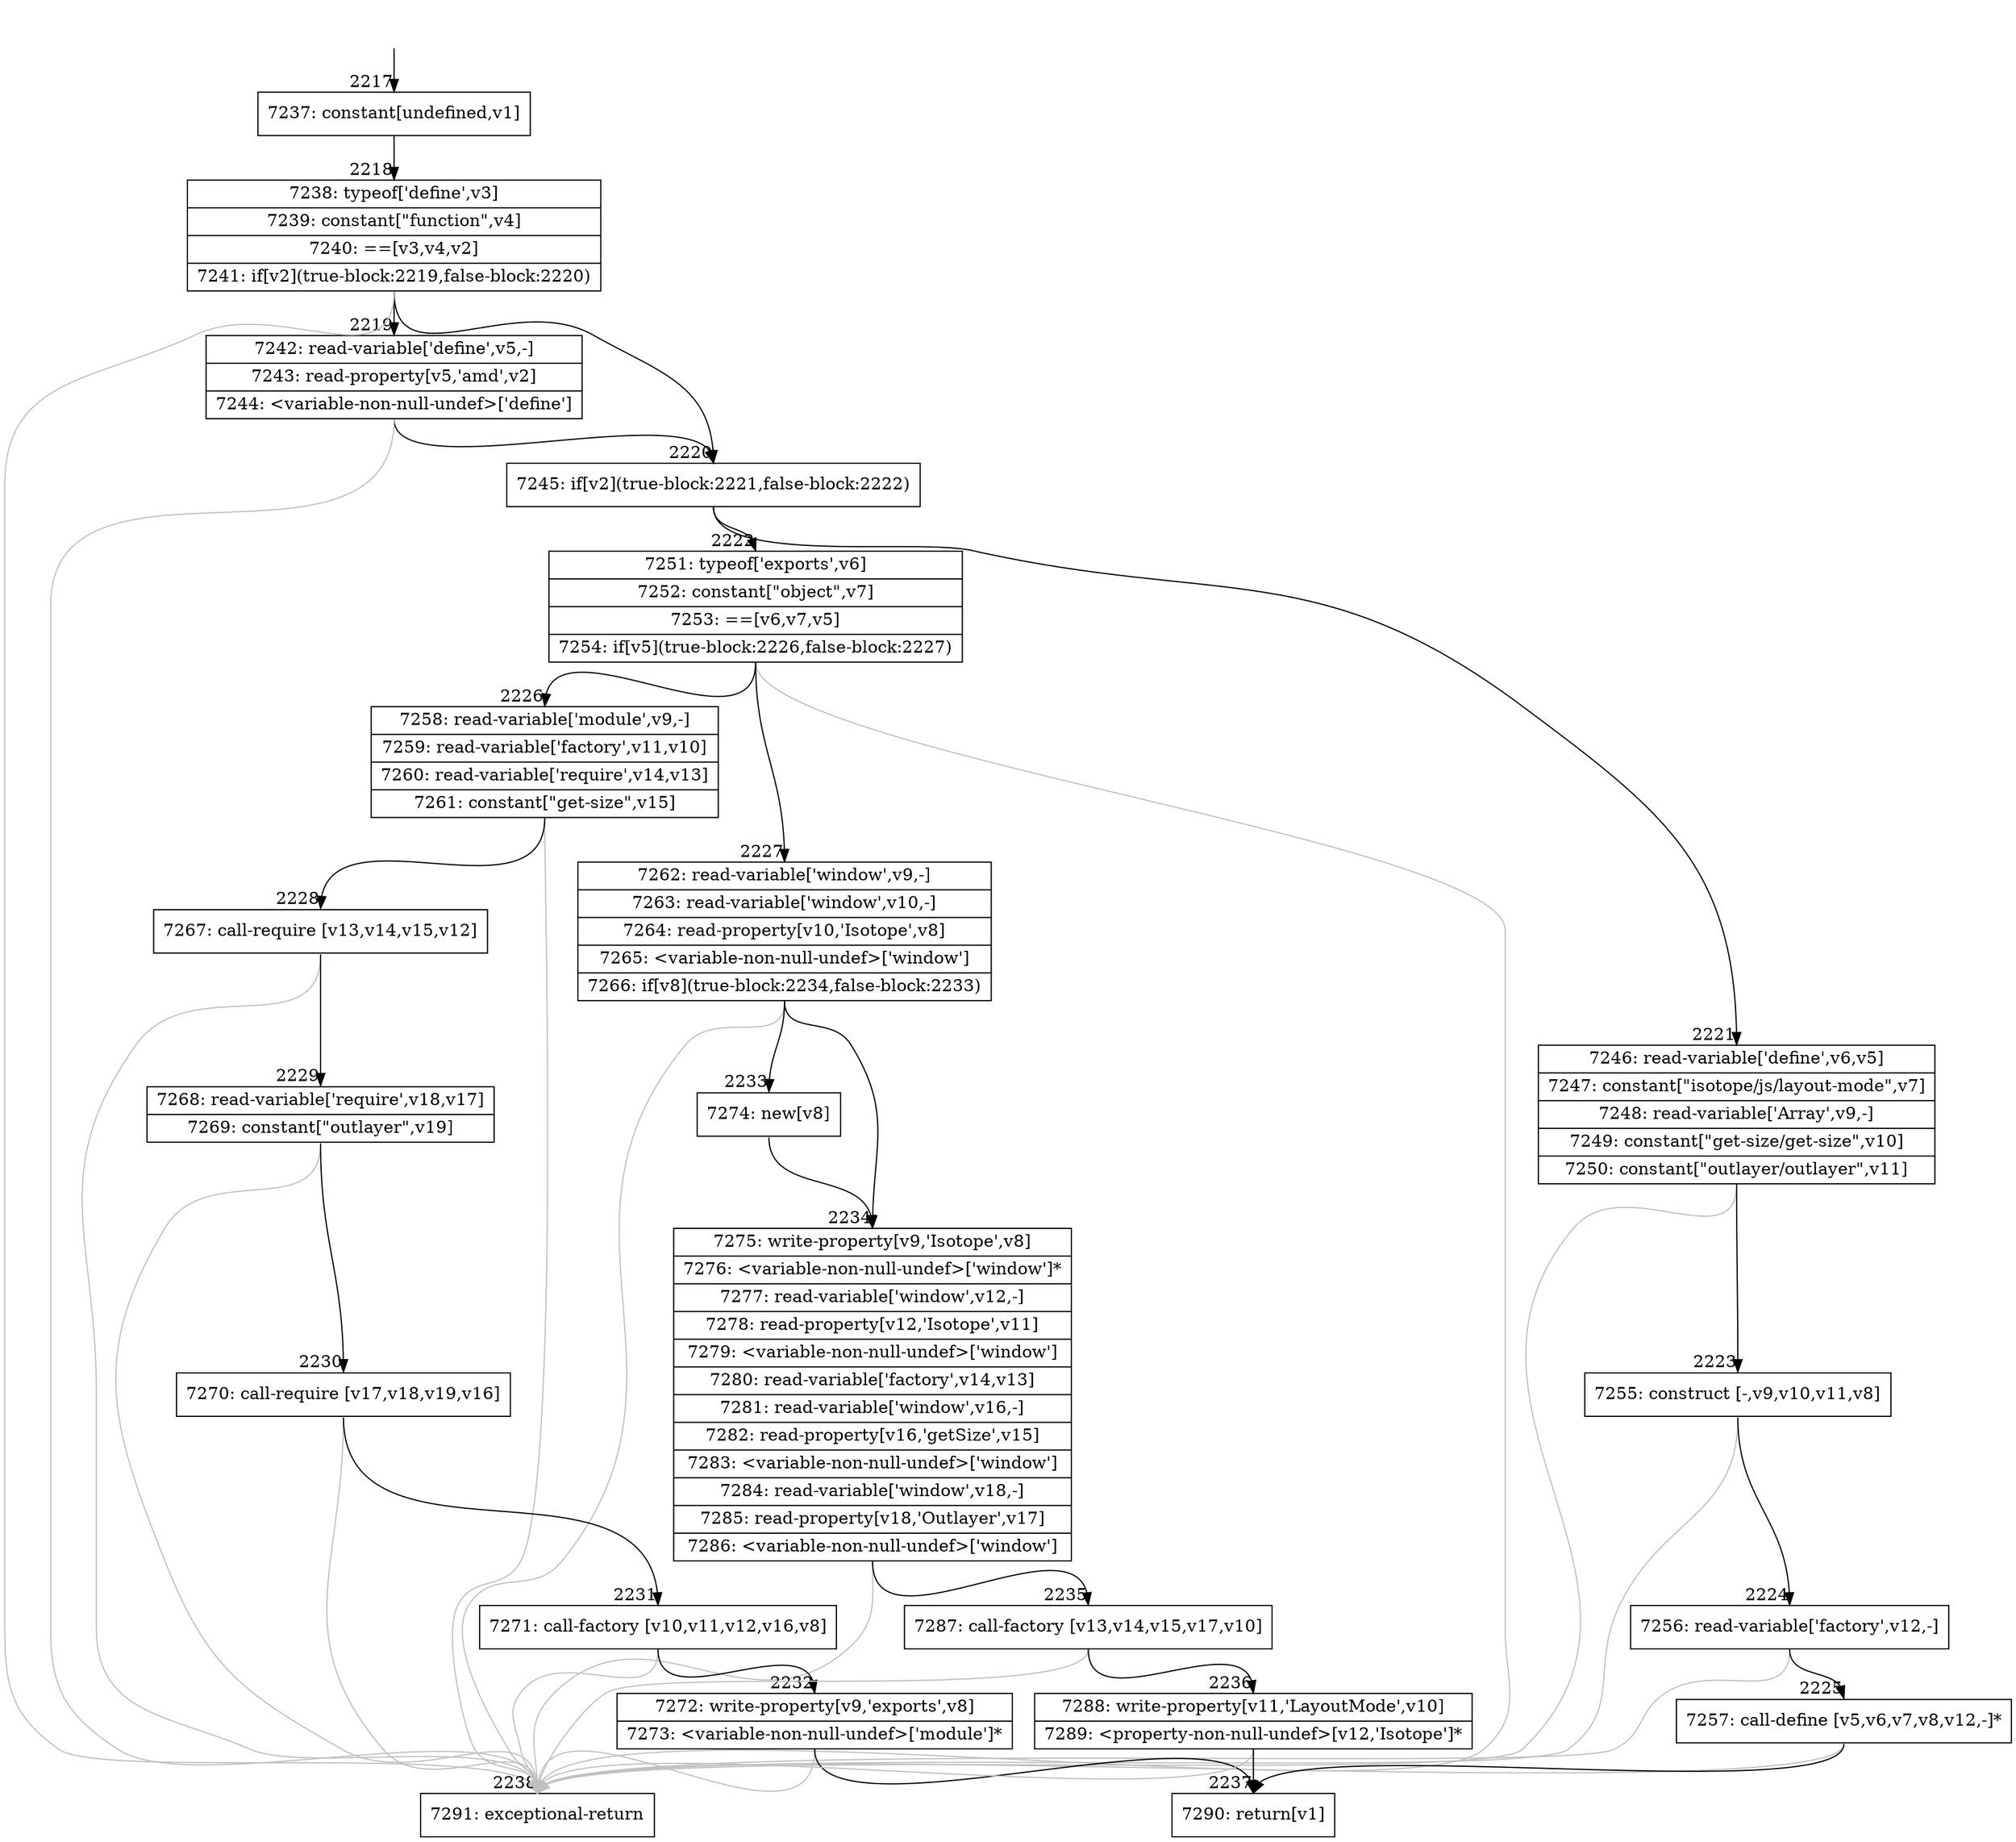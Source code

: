digraph {
rankdir="TD"
BB_entry202[shape=none,label=""];
BB_entry202 -> BB2217 [tailport=s, headport=n, headlabel="    2217"]
BB2217 [shape=record label="{7237: constant[undefined,v1]}" ] 
BB2217 -> BB2218 [tailport=s, headport=n, headlabel="      2218"]
BB2218 [shape=record label="{7238: typeof['define',v3]|7239: constant[\"function\",v4]|7240: ==[v3,v4,v2]|7241: if[v2](true-block:2219,false-block:2220)}" ] 
BB2218 -> BB2220 [tailport=s, headport=n, headlabel="      2220"]
BB2218 -> BB2219 [tailport=s, headport=n, headlabel="      2219"]
BB2218 -> BB2238 [tailport=s, headport=n, color=gray, headlabel="      2238"]
BB2219 [shape=record label="{7242: read-variable['define',v5,-]|7243: read-property[v5,'amd',v2]|7244: \<variable-non-null-undef\>['define']}" ] 
BB2219 -> BB2220 [tailport=s, headport=n]
BB2219 -> BB2238 [tailport=s, headport=n, color=gray]
BB2220 [shape=record label="{7245: if[v2](true-block:2221,false-block:2222)}" ] 
BB2220 -> BB2221 [tailport=s, headport=n, headlabel="      2221"]
BB2220 -> BB2222 [tailport=s, headport=n, headlabel="      2222"]
BB2221 [shape=record label="{7246: read-variable['define',v6,v5]|7247: constant[\"isotope/js/layout-mode\",v7]|7248: read-variable['Array',v9,-]|7249: constant[\"get-size/get-size\",v10]|7250: constant[\"outlayer/outlayer\",v11]}" ] 
BB2221 -> BB2223 [tailport=s, headport=n, headlabel="      2223"]
BB2221 -> BB2238 [tailport=s, headport=n, color=gray]
BB2222 [shape=record label="{7251: typeof['exports',v6]|7252: constant[\"object\",v7]|7253: ==[v6,v7,v5]|7254: if[v5](true-block:2226,false-block:2227)}" ] 
BB2222 -> BB2226 [tailport=s, headport=n, headlabel="      2226"]
BB2222 -> BB2227 [tailport=s, headport=n, headlabel="      2227"]
BB2222 -> BB2238 [tailport=s, headport=n, color=gray]
BB2223 [shape=record label="{7255: construct [-,v9,v10,v11,v8]}" ] 
BB2223 -> BB2224 [tailport=s, headport=n, headlabel="      2224"]
BB2223 -> BB2238 [tailport=s, headport=n, color=gray]
BB2224 [shape=record label="{7256: read-variable['factory',v12,-]}" ] 
BB2224 -> BB2225 [tailport=s, headport=n, headlabel="      2225"]
BB2224 -> BB2238 [tailport=s, headport=n, color=gray]
BB2225 [shape=record label="{7257: call-define [v5,v6,v7,v8,v12,-]*}" ] 
BB2225 -> BB2237 [tailport=s, headport=n, headlabel="      2237"]
BB2225 -> BB2238 [tailport=s, headport=n, color=gray]
BB2226 [shape=record label="{7258: read-variable['module',v9,-]|7259: read-variable['factory',v11,v10]|7260: read-variable['require',v14,v13]|7261: constant[\"get-size\",v15]}" ] 
BB2226 -> BB2228 [tailport=s, headport=n, headlabel="      2228"]
BB2226 -> BB2238 [tailport=s, headport=n, color=gray]
BB2227 [shape=record label="{7262: read-variable['window',v9,-]|7263: read-variable['window',v10,-]|7264: read-property[v10,'Isotope',v8]|7265: \<variable-non-null-undef\>['window']|7266: if[v8](true-block:2234,false-block:2233)}" ] 
BB2227 -> BB2234 [tailport=s, headport=n, headlabel="      2234"]
BB2227 -> BB2233 [tailport=s, headport=n, headlabel="      2233"]
BB2227 -> BB2238 [tailport=s, headport=n, color=gray]
BB2228 [shape=record label="{7267: call-require [v13,v14,v15,v12]}" ] 
BB2228 -> BB2229 [tailport=s, headport=n, headlabel="      2229"]
BB2228 -> BB2238 [tailport=s, headport=n, color=gray]
BB2229 [shape=record label="{7268: read-variable['require',v18,v17]|7269: constant[\"outlayer\",v19]}" ] 
BB2229 -> BB2230 [tailport=s, headport=n, headlabel="      2230"]
BB2229 -> BB2238 [tailport=s, headport=n, color=gray]
BB2230 [shape=record label="{7270: call-require [v17,v18,v19,v16]}" ] 
BB2230 -> BB2231 [tailport=s, headport=n, headlabel="      2231"]
BB2230 -> BB2238 [tailport=s, headport=n, color=gray]
BB2231 [shape=record label="{7271: call-factory [v10,v11,v12,v16,v8]}" ] 
BB2231 -> BB2232 [tailport=s, headport=n, headlabel="      2232"]
BB2231 -> BB2238 [tailport=s, headport=n, color=gray]
BB2232 [shape=record label="{7272: write-property[v9,'exports',v8]|7273: \<variable-non-null-undef\>['module']*}" ] 
BB2232 -> BB2237 [tailport=s, headport=n]
BB2232 -> BB2238 [tailport=s, headport=n, color=gray]
BB2233 [shape=record label="{7274: new[v8]}" ] 
BB2233 -> BB2234 [tailport=s, headport=n]
BB2234 [shape=record label="{7275: write-property[v9,'Isotope',v8]|7276: \<variable-non-null-undef\>['window']*|7277: read-variable['window',v12,-]|7278: read-property[v12,'Isotope',v11]|7279: \<variable-non-null-undef\>['window']|7280: read-variable['factory',v14,v13]|7281: read-variable['window',v16,-]|7282: read-property[v16,'getSize',v15]|7283: \<variable-non-null-undef\>['window']|7284: read-variable['window',v18,-]|7285: read-property[v18,'Outlayer',v17]|7286: \<variable-non-null-undef\>['window']}" ] 
BB2234 -> BB2235 [tailport=s, headport=n, headlabel="      2235"]
BB2234 -> BB2238 [tailport=s, headport=n, color=gray]
BB2235 [shape=record label="{7287: call-factory [v13,v14,v15,v17,v10]}" ] 
BB2235 -> BB2236 [tailport=s, headport=n, headlabel="      2236"]
BB2235 -> BB2238 [tailport=s, headport=n, color=gray]
BB2236 [shape=record label="{7288: write-property[v11,'LayoutMode',v10]|7289: \<property-non-null-undef\>[v12,'Isotope']*}" ] 
BB2236 -> BB2237 [tailport=s, headport=n]
BB2236 -> BB2238 [tailport=s, headport=n, color=gray]
BB2237 [shape=record label="{7290: return[v1]}" ] 
BB2238 [shape=record label="{7291: exceptional-return}" ] 
//#$~ 3091
}
